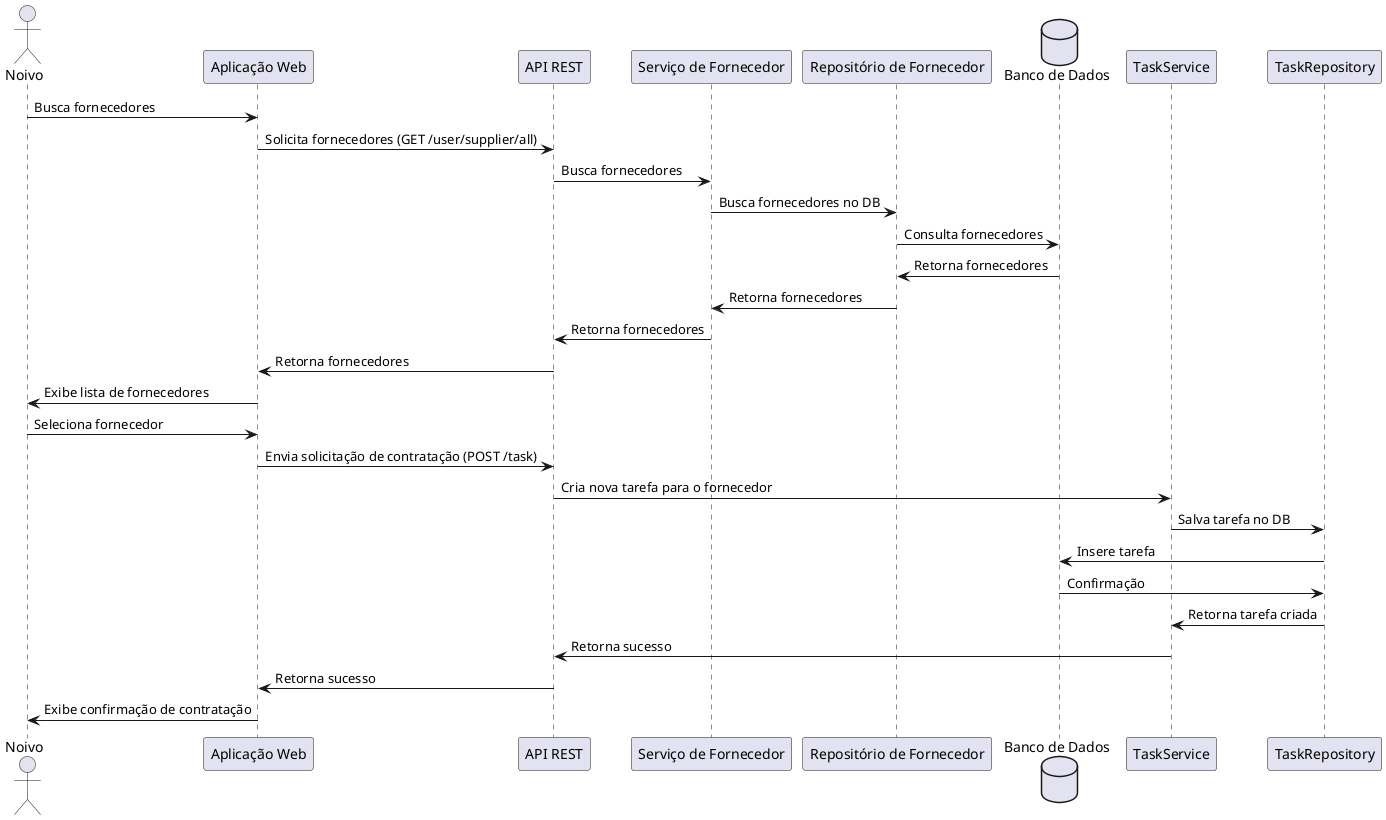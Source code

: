 @startuml
actor Noivo
participant "Aplicação Web" as WebApp
participant "API REST" as API
participant "Serviço de Fornecedor" as FornecedorService
participant "Repositório de Fornecedor" as FornecedorRepository
database "Banco de Dados" as DB

Noivo -> WebApp : Busca fornecedores
WebApp -> API : Solicita fornecedores (GET /user/supplier/all)
API -> FornecedorService : Busca fornecedores
FornecedorService -> FornecedorRepository : Busca fornecedores no DB
FornecedorRepository -> DB : Consulta fornecedores
DB -> FornecedorRepository : Retorna fornecedores
FornecedorRepository -> FornecedorService : Retorna fornecedores
FornecedorService -> API : Retorna fornecedores
API -> WebApp : Retorna fornecedores
WebApp -> Noivo : Exibe lista de fornecedores
Noivo -> WebApp : Seleciona fornecedor
WebApp -> API : Envia solicitação de contratação (POST /task)
API -> TaskService : Cria nova tarefa para o fornecedor
TaskService -> TaskRepository : Salva tarefa no DB
TaskRepository -> DB : Insere tarefa
DB -> TaskRepository : Confirmação
TaskRepository -> TaskService : Retorna tarefa criada
TaskService -> API : Retorna sucesso
API -> WebApp : Retorna sucesso
WebApp -> Noivo : Exibe confirmação de contratação
@enduml